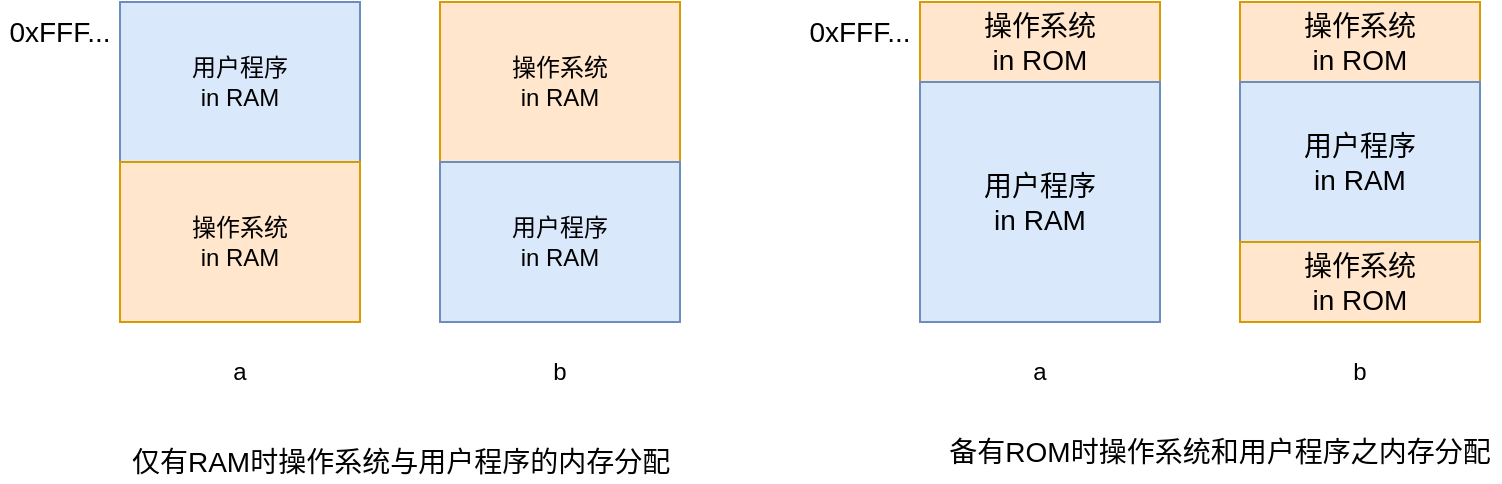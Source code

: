 <mxfile version="20.0.4" type="github">
  <diagram id="90Nq6x2tdCnxJy_07rz6" name="内存管理">
    <mxGraphModel dx="1422" dy="762" grid="1" gridSize="10" guides="1" tooltips="1" connect="1" arrows="1" fold="1" page="1" pageScale="1" pageWidth="827" pageHeight="1169" math="0" shadow="0">
      <root>
        <mxCell id="0" />
        <mxCell id="1" parent="0" />
        <mxCell id="QtSbq6Br4k7f91_72cH2-1" value="用户程序&lt;br&gt;in RAM" style="rounded=0;whiteSpace=wrap;html=1;fillColor=#dae8fc;strokeColor=#6c8ebf;" parent="1" vertex="1">
          <mxGeometry x="80" y="40" width="120" height="80" as="geometry" />
        </mxCell>
        <mxCell id="QtSbq6Br4k7f91_72cH2-2" value="&lt;span style=&quot;&quot;&gt;操作系统&lt;/span&gt;&lt;br style=&quot;&quot;&gt;&lt;span style=&quot;&quot;&gt;in RAM&lt;/span&gt;" style="rounded=0;whiteSpace=wrap;html=1;fillColor=#ffe6cc;strokeColor=#d79b00;" parent="1" vertex="1">
          <mxGeometry x="80" y="120" width="120" height="80" as="geometry" />
        </mxCell>
        <mxCell id="QtSbq6Br4k7f91_72cH2-3" value="操作系统&lt;br&gt;in RAM" style="rounded=0;whiteSpace=wrap;html=1;fillColor=#ffe6cc;strokeColor=#d79b00;" parent="1" vertex="1">
          <mxGeometry x="240" y="40" width="120" height="80" as="geometry" />
        </mxCell>
        <mxCell id="QtSbq6Br4k7f91_72cH2-4" value="&lt;span style=&quot;&quot;&gt;用户程序&lt;/span&gt;&lt;br style=&quot;&quot;&gt;&lt;span style=&quot;&quot;&gt;in RAM&lt;/span&gt;" style="rounded=0;whiteSpace=wrap;html=1;fillColor=#dae8fc;strokeColor=#6c8ebf;" parent="1" vertex="1">
          <mxGeometry x="240" y="120" width="120" height="80" as="geometry" />
        </mxCell>
        <mxCell id="QtSbq6Br4k7f91_72cH2-5" value="&lt;font style=&quot;font-size: 14px;&quot;&gt;仅有RAM时操作系统与用户程序的内存分配&lt;/font&gt;" style="text;html=1;align=center;verticalAlign=middle;resizable=0;points=[];autosize=1;strokeColor=none;fillColor=none;" parent="1" vertex="1">
          <mxGeometry x="80" y="260" width="280" height="20" as="geometry" />
        </mxCell>
        <mxCell id="QtSbq6Br4k7f91_72cH2-6" value="0xFFF..." style="text;html=1;strokeColor=none;fillColor=none;align=center;verticalAlign=middle;whiteSpace=wrap;rounded=0;fontSize=14;" parent="1" vertex="1">
          <mxGeometry x="20" y="40" width="60" height="30" as="geometry" />
        </mxCell>
        <mxCell id="QtSbq6Br4k7f91_72cH2-7" value="操作系统&lt;br&gt;in ROM" style="rounded=0;whiteSpace=wrap;html=1;fontSize=14;fillColor=#ffe6cc;strokeColor=#d79b00;" parent="1" vertex="1">
          <mxGeometry x="480" y="40" width="120" height="40" as="geometry" />
        </mxCell>
        <mxCell id="QtSbq6Br4k7f91_72cH2-8" value="用户程序&lt;br&gt;in RAM" style="rounded=0;whiteSpace=wrap;html=1;fontSize=14;fillColor=#dae8fc;strokeColor=#6c8ebf;" parent="1" vertex="1">
          <mxGeometry x="480" y="80" width="120" height="120" as="geometry" />
        </mxCell>
        <mxCell id="QtSbq6Br4k7f91_72cH2-9" value="操作系统&lt;br&gt;in ROM" style="rounded=0;whiteSpace=wrap;html=1;fontSize=14;fillColor=#ffe6cc;strokeColor=#d79b00;" parent="1" vertex="1">
          <mxGeometry x="640" y="40" width="120" height="40" as="geometry" />
        </mxCell>
        <mxCell id="QtSbq6Br4k7f91_72cH2-10" value="用户程序&lt;br&gt;in RAM" style="rounded=0;whiteSpace=wrap;html=1;fontSize=14;fillColor=#dae8fc;strokeColor=#6c8ebf;" parent="1" vertex="1">
          <mxGeometry x="640" y="80" width="120" height="80" as="geometry" />
        </mxCell>
        <mxCell id="QtSbq6Br4k7f91_72cH2-11" value="操作系统&lt;br&gt;in ROM" style="rounded=0;whiteSpace=wrap;html=1;fontSize=14;fillColor=#ffe6cc;strokeColor=#d79b00;" parent="1" vertex="1">
          <mxGeometry x="640" y="160" width="120" height="40" as="geometry" />
        </mxCell>
        <mxCell id="QtSbq6Br4k7f91_72cH2-12" value="备有ROM时操作系统和用户程序之内存分配" style="text;html=1;strokeColor=none;fillColor=none;align=center;verticalAlign=middle;whiteSpace=wrap;rounded=0;fontSize=14;" parent="1" vertex="1">
          <mxGeometry x="490" y="250" width="280" height="30" as="geometry" />
        </mxCell>
        <mxCell id="N_AGROIotFwkYw0bIIfX-1" value="a" style="text;html=1;strokeColor=none;fillColor=none;align=center;verticalAlign=middle;whiteSpace=wrap;rounded=0;" vertex="1" parent="1">
          <mxGeometry x="120" y="210" width="40" height="30" as="geometry" />
        </mxCell>
        <mxCell id="N_AGROIotFwkYw0bIIfX-2" value="b" style="text;html=1;strokeColor=none;fillColor=none;align=center;verticalAlign=middle;whiteSpace=wrap;rounded=0;" vertex="1" parent="1">
          <mxGeometry x="280" y="210" width="40" height="30" as="geometry" />
        </mxCell>
        <mxCell id="N_AGROIotFwkYw0bIIfX-3" value="a" style="text;html=1;strokeColor=none;fillColor=none;align=center;verticalAlign=middle;whiteSpace=wrap;rounded=0;" vertex="1" parent="1">
          <mxGeometry x="520" y="210" width="40" height="30" as="geometry" />
        </mxCell>
        <mxCell id="N_AGROIotFwkYw0bIIfX-4" value="b" style="text;html=1;strokeColor=none;fillColor=none;align=center;verticalAlign=middle;whiteSpace=wrap;rounded=0;" vertex="1" parent="1">
          <mxGeometry x="680" y="210" width="40" height="30" as="geometry" />
        </mxCell>
        <mxCell id="N_AGROIotFwkYw0bIIfX-13" value="0xFFF..." style="text;html=1;strokeColor=none;fillColor=none;align=center;verticalAlign=middle;whiteSpace=wrap;rounded=0;fontSize=14;" vertex="1" parent="1">
          <mxGeometry x="420" y="40" width="60" height="30" as="geometry" />
        </mxCell>
      </root>
    </mxGraphModel>
  </diagram>
</mxfile>
